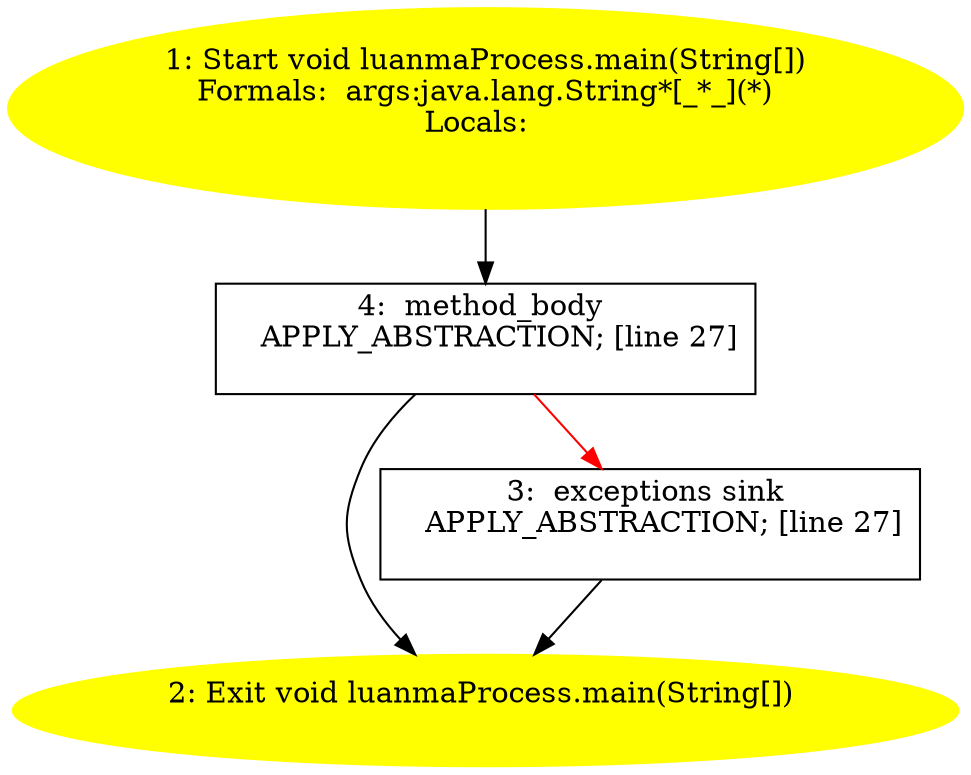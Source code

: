 /* @generated */
digraph cfg {
"com.dulishuo.yimusanfendi.luanmaProcess.main(java.lang.String[]):void.7e3522bd5d94fcc370df7799de1369eb_1" [label="1: Start void luanmaProcess.main(String[])\nFormals:  args:java.lang.String*[_*_](*)\nLocals:  \n  " color=yellow style=filled]
	

	 "com.dulishuo.yimusanfendi.luanmaProcess.main(java.lang.String[]):void.7e3522bd5d94fcc370df7799de1369eb_1" -> "com.dulishuo.yimusanfendi.luanmaProcess.main(java.lang.String[]):void.7e3522bd5d94fcc370df7799de1369eb_4" ;
"com.dulishuo.yimusanfendi.luanmaProcess.main(java.lang.String[]):void.7e3522bd5d94fcc370df7799de1369eb_2" [label="2: Exit void luanmaProcess.main(String[]) \n  " color=yellow style=filled]
	

"com.dulishuo.yimusanfendi.luanmaProcess.main(java.lang.String[]):void.7e3522bd5d94fcc370df7799de1369eb_3" [label="3:  exceptions sink \n   APPLY_ABSTRACTION; [line 27]\n " shape="box"]
	

	 "com.dulishuo.yimusanfendi.luanmaProcess.main(java.lang.String[]):void.7e3522bd5d94fcc370df7799de1369eb_3" -> "com.dulishuo.yimusanfendi.luanmaProcess.main(java.lang.String[]):void.7e3522bd5d94fcc370df7799de1369eb_2" ;
"com.dulishuo.yimusanfendi.luanmaProcess.main(java.lang.String[]):void.7e3522bd5d94fcc370df7799de1369eb_4" [label="4:  method_body \n   APPLY_ABSTRACTION; [line 27]\n " shape="box"]
	

	 "com.dulishuo.yimusanfendi.luanmaProcess.main(java.lang.String[]):void.7e3522bd5d94fcc370df7799de1369eb_4" -> "com.dulishuo.yimusanfendi.luanmaProcess.main(java.lang.String[]):void.7e3522bd5d94fcc370df7799de1369eb_2" ;
	 "com.dulishuo.yimusanfendi.luanmaProcess.main(java.lang.String[]):void.7e3522bd5d94fcc370df7799de1369eb_4" -> "com.dulishuo.yimusanfendi.luanmaProcess.main(java.lang.String[]):void.7e3522bd5d94fcc370df7799de1369eb_3" [color="red" ];
}

